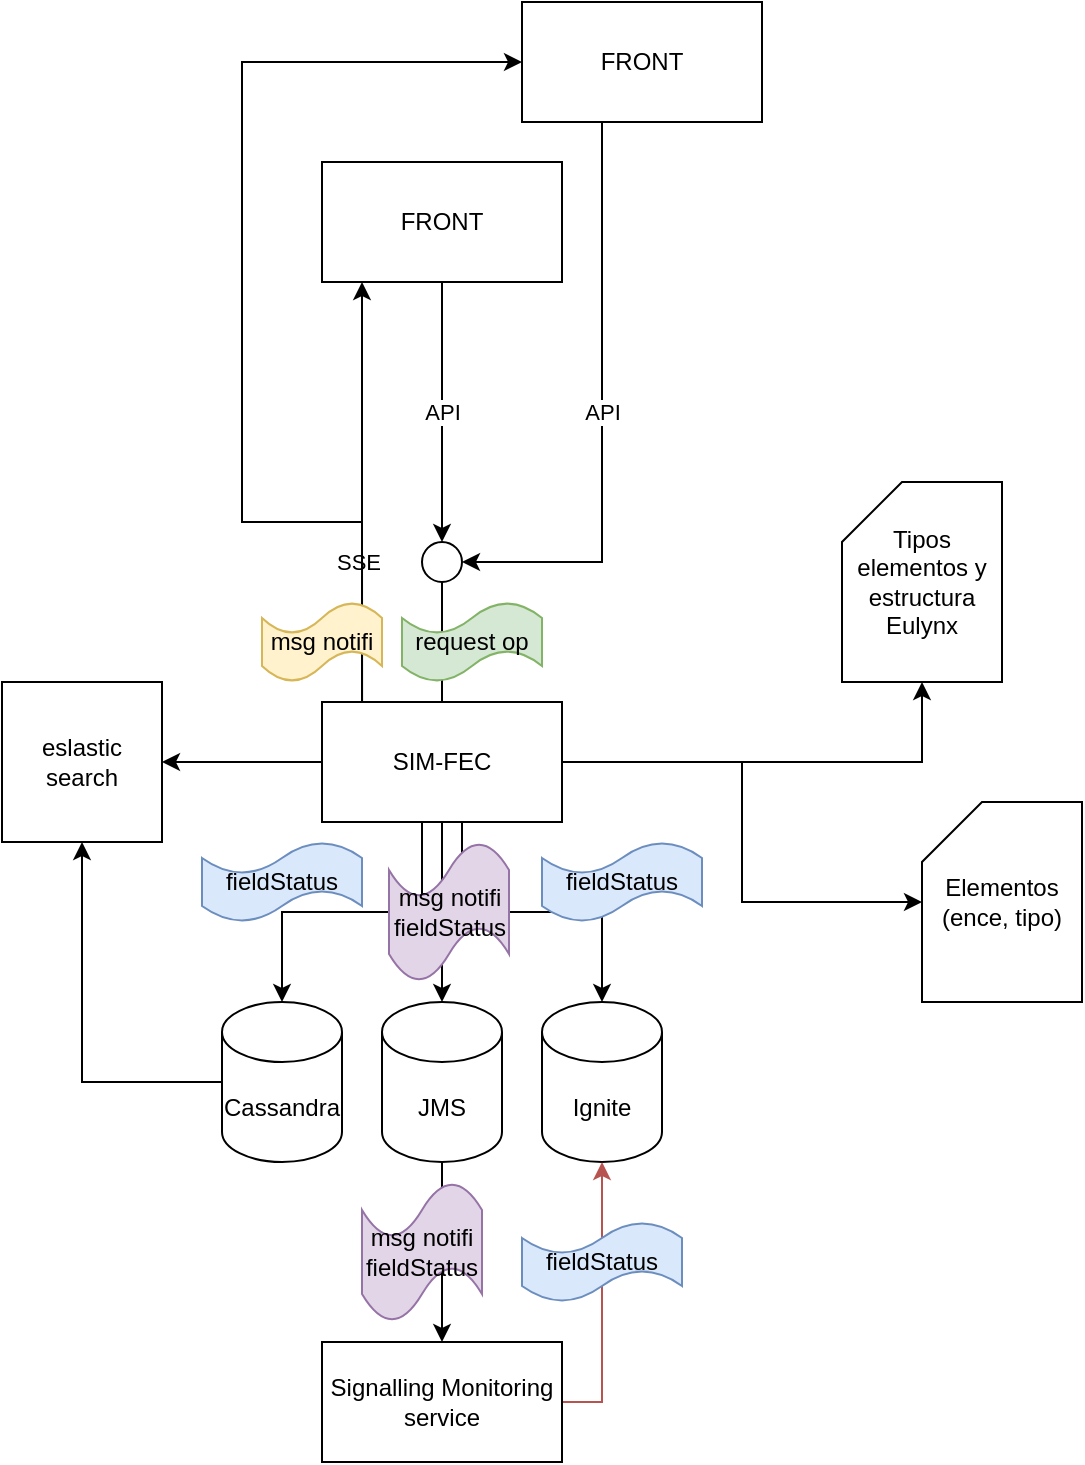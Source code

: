 <mxfile version="14.3.0" type="github" pages="2">
  <diagram id="CvPVASCvKxNh-goHoSoB" name="Page-1">
    <mxGraphModel dx="1182" dy="732" grid="1" gridSize="10" guides="1" tooltips="1" connect="1" arrows="1" fold="1" page="1" pageScale="1" pageWidth="827" pageHeight="1169" math="0" shadow="0">
      <root>
        <mxCell id="0" />
        <mxCell id="1" parent="0" />
        <mxCell id="mqr7jfdnuR5FkfQfjKes-1" style="edgeStyle=orthogonalEdgeStyle;rounded=0;orthogonalLoop=1;jettySize=auto;html=1;" parent="1" source="mqr7jfdnuR5FkfQfjKes-10" target="mqr7jfdnuR5FkfQfjKes-11" edge="1">
          <mxGeometry relative="1" as="geometry" />
        </mxCell>
        <mxCell id="mqr7jfdnuR5FkfQfjKes-2" style="edgeStyle=orthogonalEdgeStyle;rounded=0;orthogonalLoop=1;jettySize=auto;html=1;" parent="1" source="mqr7jfdnuR5FkfQfjKes-10" target="mqr7jfdnuR5FkfQfjKes-12" edge="1">
          <mxGeometry relative="1" as="geometry" />
        </mxCell>
        <mxCell id="mqr7jfdnuR5FkfQfjKes-3" style="edgeStyle=orthogonalEdgeStyle;rounded=0;orthogonalLoop=1;jettySize=auto;html=1;" parent="1" source="mqr7jfdnuR5FkfQfjKes-10" target="mqr7jfdnuR5FkfQfjKes-14" edge="1">
          <mxGeometry relative="1" as="geometry">
            <Array as="points">
              <mxPoint x="400" y="465" />
              <mxPoint x="330" y="465" />
            </Array>
          </mxGeometry>
        </mxCell>
        <mxCell id="mqr7jfdnuR5FkfQfjKes-4" style="edgeStyle=orthogonalEdgeStyle;rounded=0;orthogonalLoop=1;jettySize=auto;html=1;" parent="1" source="mqr7jfdnuR5FkfQfjKes-10" target="mqr7jfdnuR5FkfQfjKes-17" edge="1">
          <mxGeometry relative="1" as="geometry" />
        </mxCell>
        <mxCell id="mqr7jfdnuR5FkfQfjKes-5" style="edgeStyle=orthogonalEdgeStyle;rounded=0;orthogonalLoop=1;jettySize=auto;html=1;" parent="1" source="mqr7jfdnuR5FkfQfjKes-10" target="mqr7jfdnuR5FkfQfjKes-20" edge="1">
          <mxGeometry relative="1" as="geometry">
            <Array as="points">
              <mxPoint x="420" y="465" />
              <mxPoint x="490" y="465" />
            </Array>
          </mxGeometry>
        </mxCell>
        <mxCell id="mqr7jfdnuR5FkfQfjKes-6" style="edgeStyle=orthogonalEdgeStyle;rounded=0;orthogonalLoop=1;jettySize=auto;html=1;" parent="1" source="mqr7jfdnuR5FkfQfjKes-10" target="mqr7jfdnuR5FkfQfjKes-19" edge="1">
          <mxGeometry relative="1" as="geometry">
            <Array as="points">
              <mxPoint x="370" y="290" />
              <mxPoint x="370" y="290" />
            </Array>
          </mxGeometry>
        </mxCell>
        <mxCell id="mqr7jfdnuR5FkfQfjKes-7" value="SSE" style="edgeLabel;html=1;align=center;verticalAlign=middle;resizable=0;points=[];" parent="mqr7jfdnuR5FkfQfjKes-6" vertex="1" connectable="0">
          <mxGeometry x="-0.267" y="2" relative="1" as="geometry">
            <mxPoint y="6.67" as="offset" />
          </mxGeometry>
        </mxCell>
        <mxCell id="mqr7jfdnuR5FkfQfjKes-8" style="edgeStyle=orthogonalEdgeStyle;rounded=0;orthogonalLoop=1;jettySize=auto;html=1;" parent="1" source="mqr7jfdnuR5FkfQfjKes-10" target="mqr7jfdnuR5FkfQfjKes-26" edge="1">
          <mxGeometry relative="1" as="geometry" />
        </mxCell>
        <mxCell id="mqr7jfdnuR5FkfQfjKes-9" style="edgeStyle=orthogonalEdgeStyle;rounded=0;orthogonalLoop=1;jettySize=auto;html=1;entryX=0;entryY=0.5;entryDx=0;entryDy=0;exitX=0.167;exitY=0.002;exitDx=0;exitDy=0;exitPerimeter=0;" parent="1" source="mqr7jfdnuR5FkfQfjKes-10" target="mqr7jfdnuR5FkfQfjKes-22" edge="1">
          <mxGeometry relative="1" as="geometry">
            <mxPoint x="310" y="70" as="targetPoint" />
            <Array as="points">
              <mxPoint x="370" y="270" />
              <mxPoint x="310" y="270" />
              <mxPoint x="310" y="40" />
            </Array>
          </mxGeometry>
        </mxCell>
        <mxCell id="mqr7jfdnuR5FkfQfjKes-10" value="SIM-FEC" style="rounded=0;whiteSpace=wrap;html=1;" parent="1" vertex="1">
          <mxGeometry x="350" y="360" width="120" height="60" as="geometry" />
        </mxCell>
        <mxCell id="mqr7jfdnuR5FkfQfjKes-11" value="Tipos elementos y estructura Eulynx" style="shape=card;whiteSpace=wrap;html=1;" parent="1" vertex="1">
          <mxGeometry x="610" y="250" width="80" height="100" as="geometry" />
        </mxCell>
        <mxCell id="mqr7jfdnuR5FkfQfjKes-12" value="Elementos (ence, tipo)" style="shape=card;whiteSpace=wrap;html=1;" parent="1" vertex="1">
          <mxGeometry x="650" y="410" width="80" height="100" as="geometry" />
        </mxCell>
        <mxCell id="mqr7jfdnuR5FkfQfjKes-13" style="edgeStyle=orthogonalEdgeStyle;rounded=0;orthogonalLoop=1;jettySize=auto;html=1;entryX=0.5;entryY=1;entryDx=0;entryDy=0;" parent="1" source="mqr7jfdnuR5FkfQfjKes-14" target="mqr7jfdnuR5FkfQfjKes-17" edge="1">
          <mxGeometry relative="1" as="geometry" />
        </mxCell>
        <mxCell id="mqr7jfdnuR5FkfQfjKes-14" value="Cassandra" style="shape=cylinder3;whiteSpace=wrap;html=1;boundedLbl=1;backgroundOutline=1;size=15;" parent="1" vertex="1">
          <mxGeometry x="300" y="510" width="60" height="80" as="geometry" />
        </mxCell>
        <mxCell id="mqr7jfdnuR5FkfQfjKes-15" value="" style="ellipse;whiteSpace=wrap;html=1;aspect=fixed;" parent="1" vertex="1">
          <mxGeometry x="400" y="280" width="20" height="20" as="geometry" />
        </mxCell>
        <mxCell id="mqr7jfdnuR5FkfQfjKes-16" value="" style="endArrow=none;html=1;entryX=0.5;entryY=1;entryDx=0;entryDy=0;" parent="1" target="mqr7jfdnuR5FkfQfjKes-15" edge="1">
          <mxGeometry width="50" height="50" relative="1" as="geometry">
            <mxPoint x="410" y="360" as="sourcePoint" />
            <mxPoint x="440" y="320" as="targetPoint" />
          </mxGeometry>
        </mxCell>
        <mxCell id="mqr7jfdnuR5FkfQfjKes-17" value="eslastic search" style="whiteSpace=wrap;html=1;aspect=fixed;" parent="1" vertex="1">
          <mxGeometry x="190" y="350" width="80" height="80" as="geometry" />
        </mxCell>
        <mxCell id="mqr7jfdnuR5FkfQfjKes-18" value="API" style="edgeStyle=orthogonalEdgeStyle;rounded=0;orthogonalLoop=1;jettySize=auto;html=1;entryX=0.5;entryY=0;entryDx=0;entryDy=0;" parent="1" source="mqr7jfdnuR5FkfQfjKes-19" target="mqr7jfdnuR5FkfQfjKes-15" edge="1">
          <mxGeometry relative="1" as="geometry">
            <Array as="points">
              <mxPoint x="410" y="200" />
              <mxPoint x="410" y="200" />
            </Array>
          </mxGeometry>
        </mxCell>
        <mxCell id="mqr7jfdnuR5FkfQfjKes-19" value="FRONT" style="rounded=0;whiteSpace=wrap;html=1;" parent="1" vertex="1">
          <mxGeometry x="350" y="90" width="120" height="60" as="geometry" />
        </mxCell>
        <mxCell id="mqr7jfdnuR5FkfQfjKes-20" value="Ignite" style="shape=cylinder3;whiteSpace=wrap;html=1;boundedLbl=1;backgroundOutline=1;size=15;" parent="1" vertex="1">
          <mxGeometry x="460" y="510" width="60" height="80" as="geometry" />
        </mxCell>
        <mxCell id="mqr7jfdnuR5FkfQfjKes-21" value="API" style="edgeStyle=orthogonalEdgeStyle;rounded=0;orthogonalLoop=1;jettySize=auto;html=1;entryX=1;entryY=0.5;entryDx=0;entryDy=0;" parent="1" source="mqr7jfdnuR5FkfQfjKes-22" edge="1" target="mqr7jfdnuR5FkfQfjKes-15">
          <mxGeometry relative="1" as="geometry">
            <Array as="points">
              <mxPoint x="490" y="290" />
            </Array>
            <mxPoint x="440" y="290" as="targetPoint" />
          </mxGeometry>
        </mxCell>
        <mxCell id="mqr7jfdnuR5FkfQfjKes-22" value="FRONT" style="rounded=0;whiteSpace=wrap;html=1;" parent="1" vertex="1">
          <mxGeometry x="450" y="10" width="120" height="60" as="geometry" />
        </mxCell>
        <mxCell id="mqr7jfdnuR5FkfQfjKes-23" style="edgeStyle=orthogonalEdgeStyle;rounded=0;orthogonalLoop=1;jettySize=auto;html=1;entryX=0.5;entryY=1;entryDx=0;entryDy=0;entryPerimeter=0;fillColor=#f8cecc;strokeColor=#b85450;" parent="1" source="mqr7jfdnuR5FkfQfjKes-24" target="mqr7jfdnuR5FkfQfjKes-20" edge="1">
          <mxGeometry relative="1" as="geometry">
            <Array as="points">
              <mxPoint x="490" y="710" />
            </Array>
          </mxGeometry>
        </mxCell>
        <mxCell id="mqr7jfdnuR5FkfQfjKes-24" value="Signalling Monitoring service" style="rounded=0;whiteSpace=wrap;html=1;" parent="1" vertex="1">
          <mxGeometry x="350" y="680" width="120" height="60" as="geometry" />
        </mxCell>
        <mxCell id="mqr7jfdnuR5FkfQfjKes-25" style="edgeStyle=orthogonalEdgeStyle;rounded=0;orthogonalLoop=1;jettySize=auto;html=1;entryX=0.5;entryY=0;entryDx=0;entryDy=0;" parent="1" source="mqr7jfdnuR5FkfQfjKes-26" target="mqr7jfdnuR5FkfQfjKes-24" edge="1">
          <mxGeometry relative="1" as="geometry" />
        </mxCell>
        <mxCell id="mqr7jfdnuR5FkfQfjKes-26" value="JMS" style="shape=cylinder3;whiteSpace=wrap;html=1;boundedLbl=1;backgroundOutline=1;size=15;" parent="1" vertex="1">
          <mxGeometry x="380" y="510" width="60" height="80" as="geometry" />
        </mxCell>
        <mxCell id="k29K2QgjoULuyAqYibeC-12" value="fieldStatus" style="shape=tape;whiteSpace=wrap;html=1;fillColor=#dae8fc;strokeColor=#6c8ebf;" vertex="1" parent="1">
          <mxGeometry x="460" y="430" width="80" height="40" as="geometry" />
        </mxCell>
        <mxCell id="k29K2QgjoULuyAqYibeC-13" value="msg notifi&lt;br&gt;fieldStatus" style="shape=tape;whiteSpace=wrap;html=1;fillColor=#e1d5e7;strokeColor=#9673a6;" vertex="1" parent="1">
          <mxGeometry x="383.5" y="430" width="60" height="70" as="geometry" />
        </mxCell>
        <mxCell id="k29K2QgjoULuyAqYibeC-14" value="request op" style="shape=tape;whiteSpace=wrap;html=1;fillColor=#d5e8d4;strokeColor=#82b366;" vertex="1" parent="1">
          <mxGeometry x="390" y="310" width="70" height="40" as="geometry" />
        </mxCell>
        <mxCell id="k29K2QgjoULuyAqYibeC-15" value="msg notifi" style="shape=tape;whiteSpace=wrap;html=1;fillColor=#fff2cc;strokeColor=#d6b656;" vertex="1" parent="1">
          <mxGeometry x="320" y="310" width="60" height="40" as="geometry" />
        </mxCell>
        <mxCell id="k29K2QgjoULuyAqYibeC-19" value="fieldStatus" style="shape=tape;whiteSpace=wrap;html=1;fillColor=#dae8fc;strokeColor=#6c8ebf;" vertex="1" parent="1">
          <mxGeometry x="450" y="620" width="80" height="40" as="geometry" />
        </mxCell>
        <mxCell id="k29K2QgjoULuyAqYibeC-20" value="msg notifi&lt;br&gt;fieldStatus" style="shape=tape;whiteSpace=wrap;html=1;fillColor=#e1d5e7;strokeColor=#9673a6;" vertex="1" parent="1">
          <mxGeometry x="370" y="600" width="60" height="70" as="geometry" />
        </mxCell>
        <mxCell id="k29K2QgjoULuyAqYibeC-22" value="fieldStatus" style="shape=tape;whiteSpace=wrap;html=1;fillColor=#dae8fc;strokeColor=#6c8ebf;" vertex="1" parent="1">
          <mxGeometry x="290" y="430" width="80" height="40" as="geometry" />
        </mxCell>
      </root>
    </mxGraphModel>
  </diagram>
  <diagram name="Page-3" id="8ZVHa1ZDVzVdhbC62e9t">
    <mxGraphModel dx="1422" dy="762" grid="1" gridSize="10" guides="1" tooltips="1" connect="1" arrows="1" fold="1" page="1" pageScale="1" pageWidth="827" pageHeight="1169" math="0" shadow="0">
      <root>
        <mxCell id="g6uH5j_f1oCL4-2kIX-J-0" />
        <mxCell id="g6uH5j_f1oCL4-2kIX-J-1" parent="g6uH5j_f1oCL4-2kIX-J-0" />
        <mxCell id="g6uH5j_f1oCL4-2kIX-J-6" style="edgeStyle=orthogonalEdgeStyle;rounded=0;orthogonalLoop=1;jettySize=auto;html=1;entryX=0.433;entryY=1;entryDx=0;entryDy=0;entryPerimeter=0;" edge="1" parent="g6uH5j_f1oCL4-2kIX-J-1" source="g6uH5j_f1oCL4-2kIX-J-2" target="g6uH5j_f1oCL4-2kIX-J-5">
          <mxGeometry relative="1" as="geometry">
            <Array as="points">
              <mxPoint x="140" y="520" />
              <mxPoint x="292" y="520" />
            </Array>
          </mxGeometry>
        </mxCell>
        <mxCell id="g6uH5j_f1oCL4-2kIX-J-2" value="ENCE-1" style="rounded=0;whiteSpace=wrap;html=1;" vertex="1" parent="g6uH5j_f1oCL4-2kIX-J-1">
          <mxGeometry x="80" y="560" width="120" height="60" as="geometry" />
        </mxCell>
        <mxCell id="g6uH5j_f1oCL4-2kIX-J-7" style="edgeStyle=orthogonalEdgeStyle;rounded=0;orthogonalLoop=1;jettySize=auto;html=1;entryX=0.5;entryY=1;entryDx=0;entryDy=0;" edge="1" parent="g6uH5j_f1oCL4-2kIX-J-1" source="g6uH5j_f1oCL4-2kIX-J-3" target="g6uH5j_f1oCL4-2kIX-J-5">
          <mxGeometry relative="1" as="geometry" />
        </mxCell>
        <mxCell id="g6uH5j_f1oCL4-2kIX-J-3" value="ENCE-2" style="rounded=0;whiteSpace=wrap;html=1;" vertex="1" parent="g6uH5j_f1oCL4-2kIX-J-1">
          <mxGeometry x="240" y="560" width="120" height="60" as="geometry" />
        </mxCell>
        <mxCell id="g6uH5j_f1oCL4-2kIX-J-8" style="edgeStyle=orthogonalEdgeStyle;rounded=0;orthogonalLoop=1;jettySize=auto;html=1;" edge="1" parent="g6uH5j_f1oCL4-2kIX-J-1" source="g6uH5j_f1oCL4-2kIX-J-4" target="g6uH5j_f1oCL4-2kIX-J-5">
          <mxGeometry relative="1" as="geometry">
            <Array as="points">
              <mxPoint x="500" y="540" />
              <mxPoint x="330" y="540" />
            </Array>
          </mxGeometry>
        </mxCell>
        <mxCell id="g6uH5j_f1oCL4-2kIX-J-4" value="ENCE-N" style="rounded=0;whiteSpace=wrap;html=1;" vertex="1" parent="g6uH5j_f1oCL4-2kIX-J-1">
          <mxGeometry x="440" y="560" width="120" height="60" as="geometry" />
        </mxCell>
        <mxCell id="g6uH5j_f1oCL4-2kIX-J-5" value="PDS" style="rounded=0;whiteSpace=wrap;html=1;" vertex="1" parent="g6uH5j_f1oCL4-2kIX-J-1">
          <mxGeometry x="240" y="440" width="120" height="60" as="geometry" />
        </mxCell>
        <mxCell id="g6uH5j_f1oCL4-2kIX-J-9" value="" style="rounded=0;whiteSpace=wrap;html=1;" vertex="1" parent="g6uH5j_f1oCL4-2kIX-J-1">
          <mxGeometry x="250" y="430" width="20" height="20" as="geometry" />
        </mxCell>
        <mxCell id="g6uH5j_f1oCL4-2kIX-J-10" value="" style="rounded=0;whiteSpace=wrap;html=1;" vertex="1" parent="g6uH5j_f1oCL4-2kIX-J-1">
          <mxGeometry x="290" y="430" width="20" height="20" as="geometry" />
        </mxCell>
        <mxCell id="g6uH5j_f1oCL4-2kIX-J-11" value="" style="rounded=0;whiteSpace=wrap;html=1;" vertex="1" parent="g6uH5j_f1oCL4-2kIX-J-1">
          <mxGeometry x="330" y="430" width="20" height="20" as="geometry" />
        </mxCell>
        <mxCell id="g6uH5j_f1oCL4-2kIX-J-13" style="edgeStyle=orthogonalEdgeStyle;rounded=0;orthogonalLoop=1;jettySize=auto;html=1;entryX=0.5;entryY=1;entryDx=0;entryDy=0;" edge="1" parent="g6uH5j_f1oCL4-2kIX-J-1" source="g6uH5j_f1oCL4-2kIX-J-12" target="g6uH5j_f1oCL4-2kIX-J-2">
          <mxGeometry relative="1" as="geometry" />
        </mxCell>
        <mxCell id="g6uH5j_f1oCL4-2kIX-J-12" value="PLO" style="rounded=0;whiteSpace=wrap;html=1;" vertex="1" parent="g6uH5j_f1oCL4-2kIX-J-1">
          <mxGeometry x="80" y="670" width="120" height="60" as="geometry" />
        </mxCell>
        <mxCell id="g6uH5j_f1oCL4-2kIX-J-14" value="PDS" style="rounded=0;whiteSpace=wrap;html=1;" vertex="1" parent="g6uH5j_f1oCL4-2kIX-J-1">
          <mxGeometry x="370" y="440" width="120" height="60" as="geometry" />
        </mxCell>
        <mxCell id="g6uH5j_f1oCL4-2kIX-J-16" style="edgeStyle=orthogonalEdgeStyle;rounded=0;orthogonalLoop=1;jettySize=auto;html=1;entryX=0.5;entryY=0;entryDx=0;entryDy=0;" edge="1" parent="g6uH5j_f1oCL4-2kIX-J-1" source="g6uH5j_f1oCL4-2kIX-J-15" target="g6uH5j_f1oCL4-2kIX-J-10">
          <mxGeometry relative="1" as="geometry">
            <Array as="points">
              <mxPoint x="300" y="380" />
              <mxPoint x="300" y="380" />
            </Array>
          </mxGeometry>
        </mxCell>
        <mxCell id="g6uH5j_f1oCL4-2kIX-J-27" style="edgeStyle=orthogonalEdgeStyle;rounded=0;orthogonalLoop=1;jettySize=auto;html=1;entryX=0.5;entryY=1;entryDx=0;entryDy=0;" edge="1" parent="g6uH5j_f1oCL4-2kIX-J-1" source="g6uH5j_f1oCL4-2kIX-J-15" target="g6uH5j_f1oCL4-2kIX-J-26">
          <mxGeometry relative="1" as="geometry" />
        </mxCell>
        <mxCell id="tqx-FoHAZw1OHkQQxcA4-8" style="edgeStyle=orthogonalEdgeStyle;rounded=0;orthogonalLoop=1;jettySize=auto;html=1;entryX=1;entryY=0;entryDx=0;entryDy=52.5;entryPerimeter=0;" edge="1" parent="g6uH5j_f1oCL4-2kIX-J-1" source="g6uH5j_f1oCL4-2kIX-J-15" target="tqx-FoHAZw1OHkQQxcA4-4">
          <mxGeometry relative="1" as="geometry" />
        </mxCell>
        <mxCell id="g6uH5j_f1oCL4-2kIX-J-15" value="FEC" style="rounded=0;whiteSpace=wrap;html=1;" vertex="1" parent="g6uH5j_f1oCL4-2kIX-J-1">
          <mxGeometry x="240" y="300" width="120" height="60" as="geometry" />
        </mxCell>
        <mxCell id="g6uH5j_f1oCL4-2kIX-J-22" style="edgeStyle=orthogonalEdgeStyle;rounded=0;orthogonalLoop=1;jettySize=auto;html=1;entryX=0.5;entryY=1;entryDx=0;entryDy=0;" edge="1" parent="g6uH5j_f1oCL4-2kIX-J-1" source="g6uH5j_f1oCL4-2kIX-J-21" target="g6uH5j_f1oCL4-2kIX-J-3">
          <mxGeometry relative="1" as="geometry" />
        </mxCell>
        <mxCell id="g6uH5j_f1oCL4-2kIX-J-21" value="PLO" style="rounded=0;whiteSpace=wrap;html=1;" vertex="1" parent="g6uH5j_f1oCL4-2kIX-J-1">
          <mxGeometry x="240" y="670" width="120" height="60" as="geometry" />
        </mxCell>
        <mxCell id="g6uH5j_f1oCL4-2kIX-J-24" style="edgeStyle=orthogonalEdgeStyle;rounded=0;orthogonalLoop=1;jettySize=auto;html=1;entryX=0.308;entryY=1.033;entryDx=0;entryDy=0;entryPerimeter=0;" edge="1" parent="g6uH5j_f1oCL4-2kIX-J-1" source="g6uH5j_f1oCL4-2kIX-J-23" target="g6uH5j_f1oCL4-2kIX-J-3">
          <mxGeometry relative="1" as="geometry" />
        </mxCell>
        <mxCell id="g6uH5j_f1oCL4-2kIX-J-25" style="edgeStyle=orthogonalEdgeStyle;rounded=0;orthogonalLoop=1;jettySize=auto;html=1;entryX=0.75;entryY=1;entryDx=0;entryDy=0;" edge="1" parent="g6uH5j_f1oCL4-2kIX-J-1" source="g6uH5j_f1oCL4-2kIX-J-23" target="g6uH5j_f1oCL4-2kIX-J-2">
          <mxGeometry relative="1" as="geometry" />
        </mxCell>
        <mxCell id="g6uH5j_f1oCL4-2kIX-J-23" value="PRO&lt;br&gt;" style="rounded=0;whiteSpace=wrap;html=1;" vertex="1" parent="g6uH5j_f1oCL4-2kIX-J-1">
          <mxGeometry x="160" y="790" width="120" height="60" as="geometry" />
        </mxCell>
        <mxCell id="tqx-FoHAZw1OHkQQxcA4-5" style="edgeStyle=orthogonalEdgeStyle;rounded=0;orthogonalLoop=1;jettySize=auto;html=1;" edge="1" parent="g6uH5j_f1oCL4-2kIX-J-1" source="g6uH5j_f1oCL4-2kIX-J-26" target="tqx-FoHAZw1OHkQQxcA4-4">
          <mxGeometry relative="1" as="geometry" />
        </mxCell>
        <mxCell id="g6uH5j_f1oCL4-2kIX-J-26" value="Signalling monitoring" style="rounded=0;whiteSpace=wrap;html=1;" vertex="1" parent="g6uH5j_f1oCL4-2kIX-J-1">
          <mxGeometry x="240" y="180" width="120" height="60" as="geometry" />
        </mxCell>
        <mxCell id="tqx-FoHAZw1OHkQQxcA4-1" style="edgeStyle=orthogonalEdgeStyle;rounded=0;orthogonalLoop=1;jettySize=auto;html=1;entryX=0.5;entryY=0;entryDx=0;entryDy=0;" edge="1" parent="g6uH5j_f1oCL4-2kIX-J-1" source="tqx-FoHAZw1OHkQQxcA4-0" target="g6uH5j_f1oCL4-2kIX-J-26">
          <mxGeometry relative="1" as="geometry" />
        </mxCell>
        <mxCell id="tqx-FoHAZw1OHkQQxcA4-15" style="edgeStyle=orthogonalEdgeStyle;rounded=0;orthogonalLoop=1;jettySize=auto;html=1;" edge="1" parent="g6uH5j_f1oCL4-2kIX-J-1" source="tqx-FoHAZw1OHkQQxcA4-0" target="tqx-FoHAZw1OHkQQxcA4-14">
          <mxGeometry relative="1" as="geometry" />
        </mxCell>
        <mxCell id="tqx-FoHAZw1OHkQQxcA4-0" value="sinoptico&lt;br&gt;" style="rounded=0;whiteSpace=wrap;html=1;" vertex="1" parent="g6uH5j_f1oCL4-2kIX-J-1">
          <mxGeometry x="240" y="20" width="120" height="60" as="geometry" />
        </mxCell>
        <mxCell id="tqx-FoHAZw1OHkQQxcA4-6" style="edgeStyle=orthogonalEdgeStyle;rounded=0;orthogonalLoop=1;jettySize=auto;html=1;entryX=0.7;entryY=0.983;entryDx=0;entryDy=0;entryPerimeter=0;" edge="1" parent="g6uH5j_f1oCL4-2kIX-J-1" source="tqx-FoHAZw1OHkQQxcA4-2" target="g6uH5j_f1oCL4-2kIX-J-26">
          <mxGeometry relative="1" as="geometry">
            <Array as="points">
              <mxPoint x="430" y="280" />
              <mxPoint x="324" y="280" />
            </Array>
          </mxGeometry>
        </mxCell>
        <mxCell id="tqx-FoHAZw1OHkQQxcA4-2" value="FEC" style="rounded=0;whiteSpace=wrap;html=1;fillColor=#f8cecc;strokeColor=#b85450;" vertex="1" parent="g6uH5j_f1oCL4-2kIX-J-1">
          <mxGeometry x="370" y="300" width="120" height="60" as="geometry" />
        </mxCell>
        <mxCell id="tqx-FoHAZw1OHkQQxcA4-7" style="edgeStyle=orthogonalEdgeStyle;rounded=0;orthogonalLoop=1;jettySize=auto;html=1;entryX=1;entryY=0.5;entryDx=0;entryDy=0;" edge="1" parent="g6uH5j_f1oCL4-2kIX-J-1" source="tqx-FoHAZw1OHkQQxcA4-3" target="g6uH5j_f1oCL4-2kIX-J-26">
          <mxGeometry relative="1" as="geometry">
            <Array as="points">
              <mxPoint x="560" y="210" />
            </Array>
          </mxGeometry>
        </mxCell>
        <mxCell id="tqx-FoHAZw1OHkQQxcA4-3" value="FEC" style="rounded=0;whiteSpace=wrap;html=1;" vertex="1" parent="g6uH5j_f1oCL4-2kIX-J-1">
          <mxGeometry x="500" y="300" width="120" height="60" as="geometry" />
        </mxCell>
        <mxCell id="tqx-FoHAZw1OHkQQxcA4-4" value="" style="shape=cylinder3;whiteSpace=wrap;html=1;boundedLbl=1;backgroundOutline=1;size=15;" vertex="1" parent="g6uH5j_f1oCL4-2kIX-J-1">
          <mxGeometry x="90" y="280" width="60" height="80" as="geometry" />
        </mxCell>
        <mxCell id="tqx-FoHAZw1OHkQQxcA4-11" style="edgeStyle=orthogonalEdgeStyle;rounded=0;orthogonalLoop=1;jettySize=auto;html=1;entryX=0;entryY=0.5;entryDx=0;entryDy=0;" edge="1" parent="g6uH5j_f1oCL4-2kIX-J-1" source="tqx-FoHAZw1OHkQQxcA4-9" target="tqx-FoHAZw1OHkQQxcA4-0">
          <mxGeometry relative="1" as="geometry" />
        </mxCell>
        <mxCell id="tqx-FoHAZw1OHkQQxcA4-9" value="Actor" style="shape=umlActor;verticalLabelPosition=bottom;verticalAlign=top;html=1;outlineConnect=0;" vertex="1" parent="g6uH5j_f1oCL4-2kIX-J-1">
          <mxGeometry x="140" y="20" width="30" height="60" as="geometry" />
        </mxCell>
        <mxCell id="tqx-FoHAZw1OHkQQxcA4-16" style="edgeStyle=orthogonalEdgeStyle;rounded=0;orthogonalLoop=1;jettySize=auto;html=1;entryX=0.75;entryY=0;entryDx=0;entryDy=0;" edge="1" parent="g6uH5j_f1oCL4-2kIX-J-1" source="tqx-FoHAZw1OHkQQxcA4-14" target="g6uH5j_f1oCL4-2kIX-J-15">
          <mxGeometry relative="1" as="geometry">
            <Array as="points">
              <mxPoint x="520" y="260" />
              <mxPoint x="330" y="260" />
            </Array>
          </mxGeometry>
        </mxCell>
        <mxCell id="tqx-FoHAZw1OHkQQxcA4-14" value="Signalling control" style="rounded=0;whiteSpace=wrap;html=1;" vertex="1" parent="g6uH5j_f1oCL4-2kIX-J-1">
          <mxGeometry x="460" y="110" width="120" height="60" as="geometry" />
        </mxCell>
      </root>
    </mxGraphModel>
  </diagram>
</mxfile>
